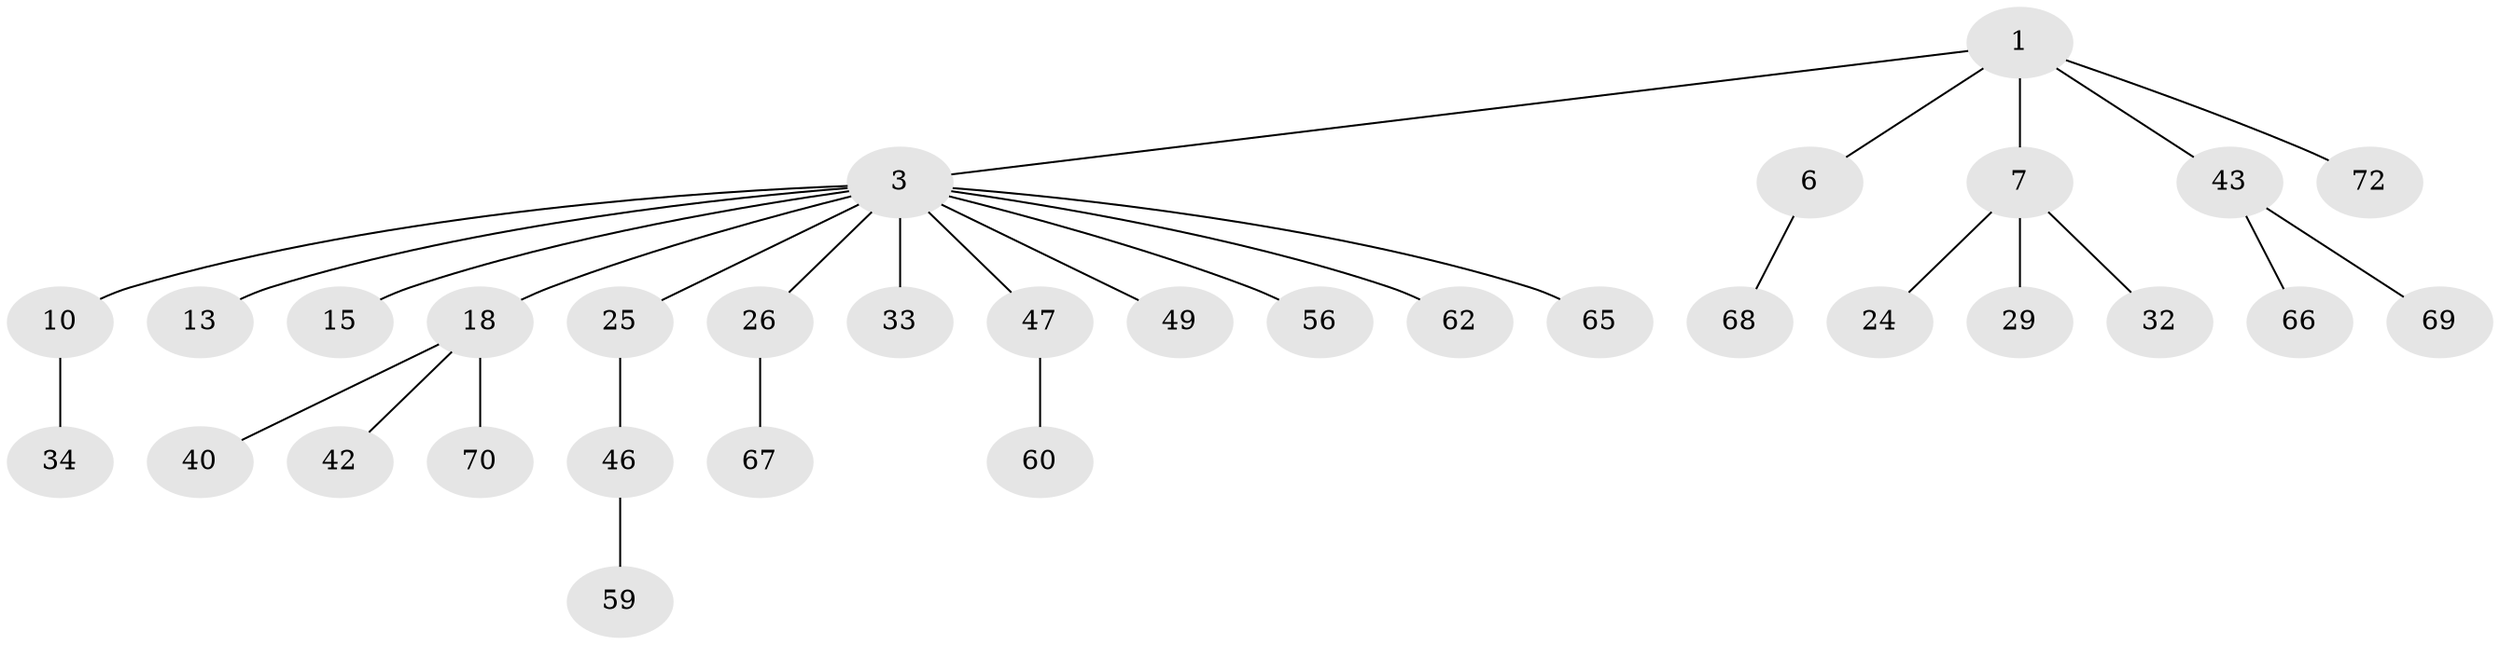 // original degree distribution, {2: 0.2336448598130841, 5: 0.056074766355140186, 7: 0.018691588785046728, 4: 0.04672897196261682, 1: 0.5233644859813084, 6: 0.009345794392523364, 3: 0.11214953271028037}
// Generated by graph-tools (version 1.1) at 2025/19/03/04/25 18:19:04]
// undirected, 32 vertices, 31 edges
graph export_dot {
graph [start="1"]
  node [color=gray90,style=filled];
  1 [super="+2+31"];
  3 [super="+4+104+5+9"];
  6 [super="+85+11+36+39"];
  7 [super="+8+57+16"];
  10 [super="+95+78+38+37+22"];
  13 [super="+97+76+30+17"];
  15;
  18 [super="+50+20+63+101+28"];
  24 [super="+52+35"];
  25 [super="+91+27"];
  26;
  29;
  32 [super="+96"];
  33;
  34 [super="+99+41"];
  40 [super="+54"];
  42;
  43 [super="+74+48+44"];
  46 [super="+82"];
  47 [super="+75"];
  49;
  56 [super="+87"];
  59;
  60;
  62;
  65 [super="+71"];
  66 [super="+73"];
  67;
  68;
  69;
  70;
  72 [super="+94"];
  1 -- 3;
  1 -- 6;
  1 -- 7;
  1 -- 72;
  1 -- 43;
  3 -- 49;
  3 -- 18;
  3 -- 10;
  3 -- 13;
  3 -- 62;
  3 -- 15;
  3 -- 33;
  3 -- 65;
  3 -- 56;
  3 -- 25;
  3 -- 26;
  3 -- 47;
  6 -- 68;
  7 -- 24;
  7 -- 32;
  7 -- 29;
  10 -- 34;
  18 -- 42;
  18 -- 40;
  18 -- 70;
  25 -- 46;
  26 -- 67;
  43 -- 66;
  43 -- 69;
  46 -- 59;
  47 -- 60;
}
